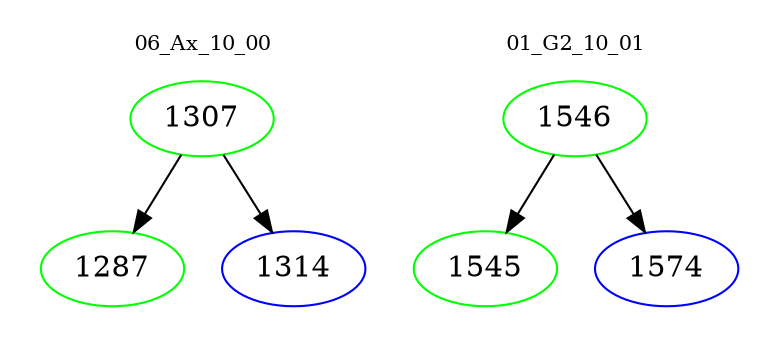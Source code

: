 digraph{
subgraph cluster_0 {
color = white
label = "06_Ax_10_00";
fontsize=10;
T0_1307 [label="1307", color="green"]
T0_1307 -> T0_1287 [color="black"]
T0_1287 [label="1287", color="green"]
T0_1307 -> T0_1314 [color="black"]
T0_1314 [label="1314", color="blue"]
}
subgraph cluster_1 {
color = white
label = "01_G2_10_01";
fontsize=10;
T1_1546 [label="1546", color="green"]
T1_1546 -> T1_1545 [color="black"]
T1_1545 [label="1545", color="green"]
T1_1546 -> T1_1574 [color="black"]
T1_1574 [label="1574", color="blue"]
}
}

